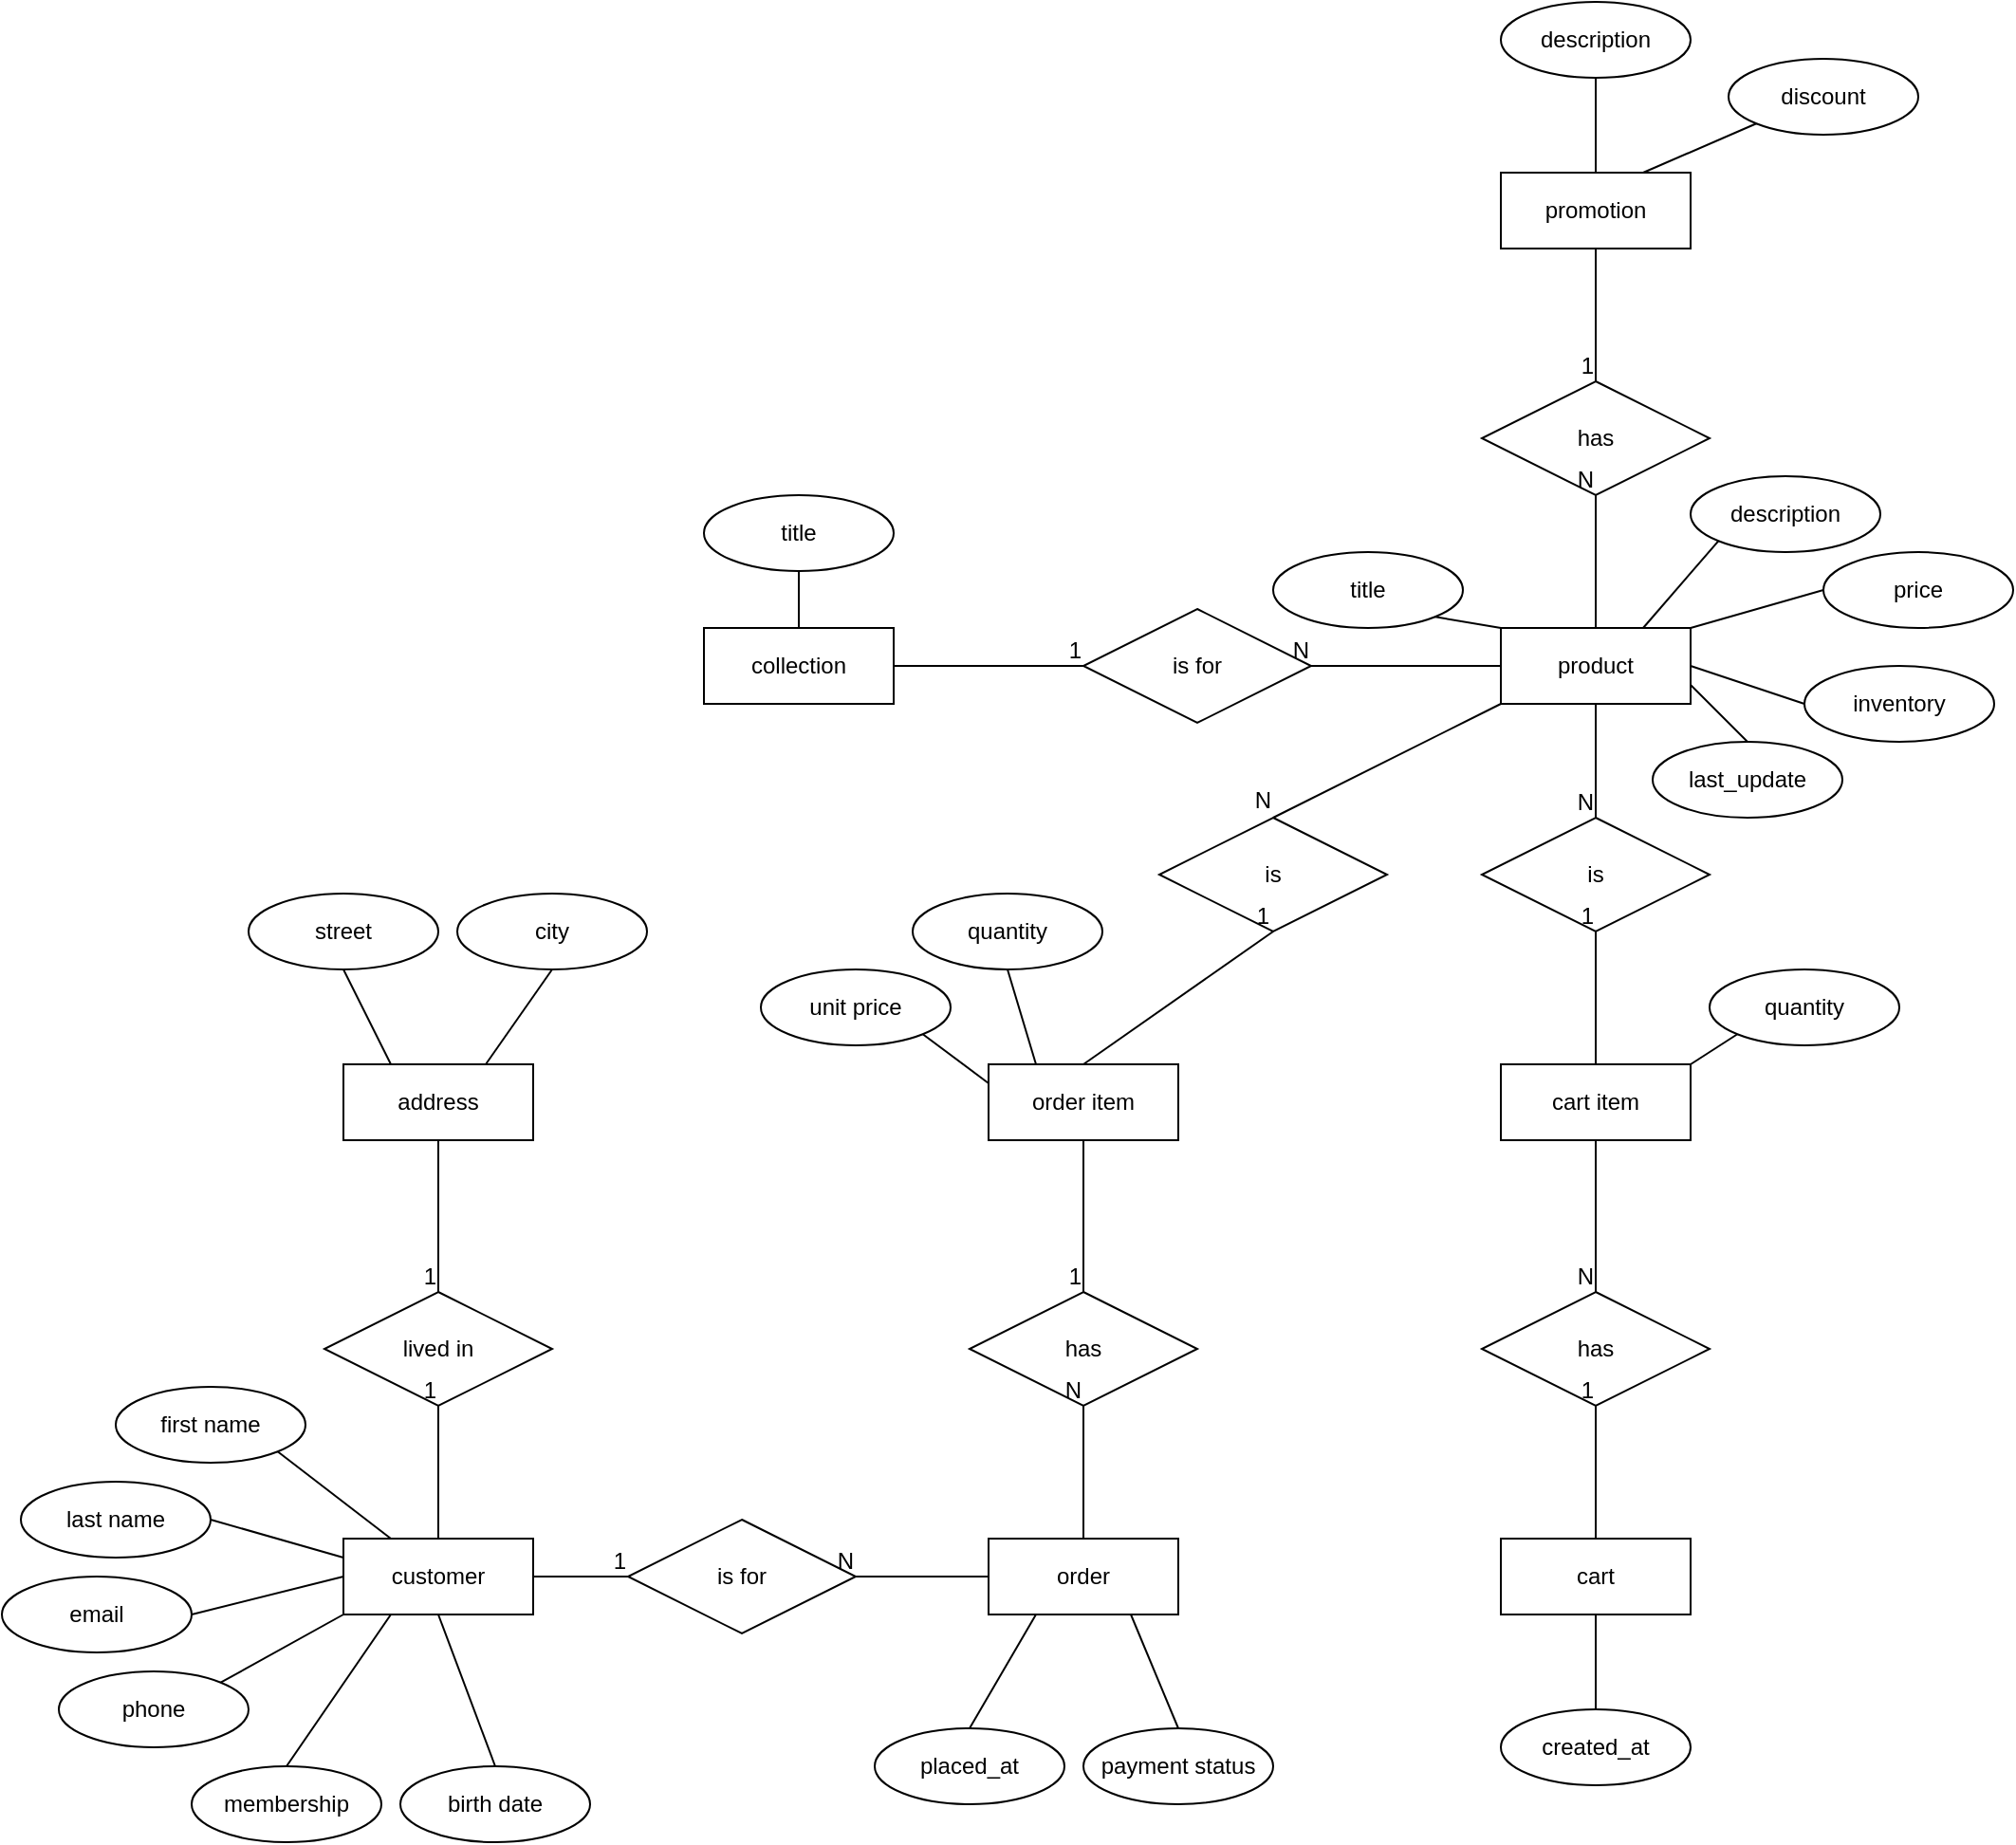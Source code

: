 <mxfile version="28.2.5">
  <diagram name="Page-1" id="uMcPfF2EsDGA6t7xpgZp">
    <mxGraphModel dx="1477" dy="1193" grid="1" gridSize="10" guides="1" tooltips="1" connect="1" arrows="1" fold="1" page="0" pageScale="1" pageWidth="1100" pageHeight="850" math="0" shadow="0">
      <root>
        <mxCell id="0" />
        <mxCell id="1" parent="0" />
        <mxCell id="tH7wvdJ0bGoqoePG1BPO-1" value="collection" style="whiteSpace=wrap;html=1;align=center;" vertex="1" parent="1">
          <mxGeometry x="-250" y="290" width="100" height="40" as="geometry" />
        </mxCell>
        <mxCell id="tH7wvdJ0bGoqoePG1BPO-2" value="product" style="whiteSpace=wrap;html=1;align=center;" vertex="1" parent="1">
          <mxGeometry x="170" y="290" width="100" height="40" as="geometry" />
        </mxCell>
        <mxCell id="tH7wvdJ0bGoqoePG1BPO-3" value="customer" style="whiteSpace=wrap;html=1;align=center;" vertex="1" parent="1">
          <mxGeometry x="-440" y="770" width="100" height="40" as="geometry" />
        </mxCell>
        <mxCell id="tH7wvdJ0bGoqoePG1BPO-4" value="order" style="whiteSpace=wrap;html=1;align=center;" vertex="1" parent="1">
          <mxGeometry x="-100" y="770" width="100" height="40" as="geometry" />
        </mxCell>
        <mxCell id="tH7wvdJ0bGoqoePG1BPO-5" value="address" style="whiteSpace=wrap;html=1;align=center;" vertex="1" parent="1">
          <mxGeometry x="-440" y="520" width="100" height="40" as="geometry" />
        </mxCell>
        <mxCell id="tH7wvdJ0bGoqoePG1BPO-6" value="cart" style="whiteSpace=wrap;html=1;align=center;" vertex="1" parent="1">
          <mxGeometry x="170" y="770" width="100" height="40" as="geometry" />
        </mxCell>
        <mxCell id="tH7wvdJ0bGoqoePG1BPO-7" value="cart item" style="whiteSpace=wrap;html=1;align=center;" vertex="1" parent="1">
          <mxGeometry x="170" y="520" width="100" height="40" as="geometry" />
        </mxCell>
        <mxCell id="tH7wvdJ0bGoqoePG1BPO-8" value="order item" style="whiteSpace=wrap;html=1;align=center;" vertex="1" parent="1">
          <mxGeometry x="-100" y="520" width="100" height="40" as="geometry" />
        </mxCell>
        <mxCell id="tH7wvdJ0bGoqoePG1BPO-9" value="title" style="ellipse;whiteSpace=wrap;html=1;align=center;" vertex="1" parent="1">
          <mxGeometry x="-250" y="220" width="100" height="40" as="geometry" />
        </mxCell>
        <mxCell id="tH7wvdJ0bGoqoePG1BPO-10" value="is for" style="shape=rhombus;perimeter=rhombusPerimeter;whiteSpace=wrap;html=1;align=center;" vertex="1" parent="1">
          <mxGeometry x="-50" y="280" width="120" height="60" as="geometry" />
        </mxCell>
        <mxCell id="tH7wvdJ0bGoqoePG1BPO-11" value="" style="endArrow=none;html=1;rounded=0;entryX=0.5;entryY=1;entryDx=0;entryDy=0;exitX=0.5;exitY=0;exitDx=0;exitDy=0;" edge="1" parent="1" source="tH7wvdJ0bGoqoePG1BPO-1" target="tH7wvdJ0bGoqoePG1BPO-9">
          <mxGeometry relative="1" as="geometry">
            <mxPoint x="-110" y="590" as="sourcePoint" />
            <mxPoint x="50" y="590" as="targetPoint" />
          </mxGeometry>
        </mxCell>
        <mxCell id="tH7wvdJ0bGoqoePG1BPO-12" value="" style="endArrow=none;html=1;rounded=0;entryX=0;entryY=0.5;entryDx=0;entryDy=0;exitX=1;exitY=0.5;exitDx=0;exitDy=0;" edge="1" parent="1" source="tH7wvdJ0bGoqoePG1BPO-1" target="tH7wvdJ0bGoqoePG1BPO-10">
          <mxGeometry relative="1" as="geometry">
            <mxPoint x="-110" y="590" as="sourcePoint" />
            <mxPoint x="50" y="590" as="targetPoint" />
          </mxGeometry>
        </mxCell>
        <mxCell id="tH7wvdJ0bGoqoePG1BPO-13" value="1" style="resizable=0;html=1;whiteSpace=wrap;align=right;verticalAlign=bottom;" connectable="0" vertex="1" parent="tH7wvdJ0bGoqoePG1BPO-12">
          <mxGeometry x="1" relative="1" as="geometry" />
        </mxCell>
        <mxCell id="tH7wvdJ0bGoqoePG1BPO-14" value="" style="endArrow=none;html=1;rounded=0;entryX=1;entryY=0.5;entryDx=0;entryDy=0;exitX=0;exitY=0.5;exitDx=0;exitDy=0;" edge="1" parent="1" source="tH7wvdJ0bGoqoePG1BPO-2" target="tH7wvdJ0bGoqoePG1BPO-10">
          <mxGeometry relative="1" as="geometry">
            <mxPoint x="-110" y="590" as="sourcePoint" />
            <mxPoint x="50" y="590" as="targetPoint" />
          </mxGeometry>
        </mxCell>
        <mxCell id="tH7wvdJ0bGoqoePG1BPO-15" value="N" style="resizable=0;html=1;whiteSpace=wrap;align=right;verticalAlign=bottom;" connectable="0" vertex="1" parent="tH7wvdJ0bGoqoePG1BPO-14">
          <mxGeometry x="1" relative="1" as="geometry" />
        </mxCell>
        <mxCell id="tH7wvdJ0bGoqoePG1BPO-16" value="title" style="ellipse;whiteSpace=wrap;html=1;align=center;" vertex="1" parent="1">
          <mxGeometry x="50" y="250" width="100" height="40" as="geometry" />
        </mxCell>
        <mxCell id="tH7wvdJ0bGoqoePG1BPO-17" value="description" style="ellipse;whiteSpace=wrap;html=1;align=center;" vertex="1" parent="1">
          <mxGeometry x="270" y="210" width="100" height="40" as="geometry" />
        </mxCell>
        <mxCell id="tH7wvdJ0bGoqoePG1BPO-18" value="price" style="ellipse;whiteSpace=wrap;html=1;align=center;" vertex="1" parent="1">
          <mxGeometry x="340" y="250" width="100" height="40" as="geometry" />
        </mxCell>
        <mxCell id="tH7wvdJ0bGoqoePG1BPO-19" value="inventory" style="ellipse;whiteSpace=wrap;html=1;align=center;" vertex="1" parent="1">
          <mxGeometry x="330" y="310" width="100" height="40" as="geometry" />
        </mxCell>
        <mxCell id="tH7wvdJ0bGoqoePG1BPO-20" value="last_update" style="ellipse;whiteSpace=wrap;html=1;align=center;" vertex="1" parent="1">
          <mxGeometry x="250" y="350" width="100" height="40" as="geometry" />
        </mxCell>
        <mxCell id="tH7wvdJ0bGoqoePG1BPO-22" value="" style="endArrow=none;html=1;rounded=0;entryX=1;entryY=1;entryDx=0;entryDy=0;exitX=0;exitY=0;exitDx=0;exitDy=0;" edge="1" parent="1" source="tH7wvdJ0bGoqoePG1BPO-2" target="tH7wvdJ0bGoqoePG1BPO-16">
          <mxGeometry relative="1" as="geometry">
            <mxPoint x="-40" y="550" as="sourcePoint" />
            <mxPoint x="120" y="550" as="targetPoint" />
          </mxGeometry>
        </mxCell>
        <mxCell id="tH7wvdJ0bGoqoePG1BPO-23" value="is" style="shape=rhombus;perimeter=rhombusPerimeter;whiteSpace=wrap;html=1;align=center;" vertex="1" parent="1">
          <mxGeometry x="160" y="390" width="120" height="60" as="geometry" />
        </mxCell>
        <mxCell id="tH7wvdJ0bGoqoePG1BPO-24" value="is" style="shape=rhombus;perimeter=rhombusPerimeter;whiteSpace=wrap;html=1;align=center;" vertex="1" parent="1">
          <mxGeometry x="-10" y="390" width="120" height="60" as="geometry" />
        </mxCell>
        <mxCell id="tH7wvdJ0bGoqoePG1BPO-25" value="has" style="shape=rhombus;perimeter=rhombusPerimeter;whiteSpace=wrap;html=1;align=center;" vertex="1" parent="1">
          <mxGeometry x="160" y="640" width="120" height="60" as="geometry" />
        </mxCell>
        <mxCell id="tH7wvdJ0bGoqoePG1BPO-27" value="" style="endArrow=none;html=1;rounded=0;entryX=0.5;entryY=1;entryDx=0;entryDy=0;exitX=0.5;exitY=0;exitDx=0;exitDy=0;" edge="1" parent="1" source="tH7wvdJ0bGoqoePG1BPO-6" target="tH7wvdJ0bGoqoePG1BPO-25">
          <mxGeometry relative="1" as="geometry">
            <mxPoint x="-40" y="600" as="sourcePoint" />
            <mxPoint x="120" y="600" as="targetPoint" />
          </mxGeometry>
        </mxCell>
        <mxCell id="tH7wvdJ0bGoqoePG1BPO-28" value="1" style="resizable=0;html=1;whiteSpace=wrap;align=right;verticalAlign=bottom;" connectable="0" vertex="1" parent="tH7wvdJ0bGoqoePG1BPO-27">
          <mxGeometry x="1" relative="1" as="geometry" />
        </mxCell>
        <mxCell id="tH7wvdJ0bGoqoePG1BPO-31" value="" style="endArrow=none;html=1;rounded=0;entryX=0.5;entryY=0;entryDx=0;entryDy=0;exitX=0.5;exitY=1;exitDx=0;exitDy=0;" edge="1" parent="1" source="tH7wvdJ0bGoqoePG1BPO-7" target="tH7wvdJ0bGoqoePG1BPO-25">
          <mxGeometry relative="1" as="geometry">
            <mxPoint x="-40" y="600" as="sourcePoint" />
            <mxPoint x="120" y="600" as="targetPoint" />
          </mxGeometry>
        </mxCell>
        <mxCell id="tH7wvdJ0bGoqoePG1BPO-32" value="N" style="resizable=0;html=1;whiteSpace=wrap;align=right;verticalAlign=bottom;" connectable="0" vertex="1" parent="tH7wvdJ0bGoqoePG1BPO-31">
          <mxGeometry x="1" relative="1" as="geometry" />
        </mxCell>
        <mxCell id="tH7wvdJ0bGoqoePG1BPO-33" value="" style="endArrow=none;html=1;rounded=0;entryX=0.5;entryY=0;entryDx=0;entryDy=0;exitX=0.5;exitY=1;exitDx=0;exitDy=0;" edge="1" parent="1" source="tH7wvdJ0bGoqoePG1BPO-2" target="tH7wvdJ0bGoqoePG1BPO-23">
          <mxGeometry relative="1" as="geometry">
            <mxPoint x="-40" y="600" as="sourcePoint" />
            <mxPoint x="120" y="600" as="targetPoint" />
          </mxGeometry>
        </mxCell>
        <mxCell id="tH7wvdJ0bGoqoePG1BPO-34" value="N" style="resizable=0;html=1;whiteSpace=wrap;align=right;verticalAlign=bottom;" connectable="0" vertex="1" parent="tH7wvdJ0bGoqoePG1BPO-33">
          <mxGeometry x="1" relative="1" as="geometry" />
        </mxCell>
        <mxCell id="tH7wvdJ0bGoqoePG1BPO-35" value="" style="endArrow=none;html=1;rounded=0;entryX=0.5;entryY=1;entryDx=0;entryDy=0;exitX=0.5;exitY=0;exitDx=0;exitDy=0;" edge="1" parent="1" source="tH7wvdJ0bGoqoePG1BPO-7" target="tH7wvdJ0bGoqoePG1BPO-23">
          <mxGeometry relative="1" as="geometry">
            <mxPoint x="-40" y="600" as="sourcePoint" />
            <mxPoint x="120" y="600" as="targetPoint" />
          </mxGeometry>
        </mxCell>
        <mxCell id="tH7wvdJ0bGoqoePG1BPO-36" value="1" style="resizable=0;html=1;whiteSpace=wrap;align=right;verticalAlign=bottom;" connectable="0" vertex="1" parent="tH7wvdJ0bGoqoePG1BPO-35">
          <mxGeometry x="1" relative="1" as="geometry" />
        </mxCell>
        <mxCell id="tH7wvdJ0bGoqoePG1BPO-38" value="has" style="shape=rhombus;perimeter=rhombusPerimeter;whiteSpace=wrap;html=1;align=center;" vertex="1" parent="1">
          <mxGeometry x="-110" y="640" width="120" height="60" as="geometry" />
        </mxCell>
        <mxCell id="tH7wvdJ0bGoqoePG1BPO-39" value="" style="endArrow=none;html=1;rounded=0;entryX=0.5;entryY=1;entryDx=0;entryDy=0;exitX=0.5;exitY=0;exitDx=0;exitDy=0;" edge="1" parent="1" source="tH7wvdJ0bGoqoePG1BPO-4" target="tH7wvdJ0bGoqoePG1BPO-38">
          <mxGeometry relative="1" as="geometry">
            <mxPoint x="-40" y="600" as="sourcePoint" />
            <mxPoint x="120" y="600" as="targetPoint" />
          </mxGeometry>
        </mxCell>
        <mxCell id="tH7wvdJ0bGoqoePG1BPO-40" value="N" style="resizable=0;html=1;whiteSpace=wrap;align=right;verticalAlign=bottom;" connectable="0" vertex="1" parent="tH7wvdJ0bGoqoePG1BPO-39">
          <mxGeometry x="1" relative="1" as="geometry" />
        </mxCell>
        <mxCell id="tH7wvdJ0bGoqoePG1BPO-41" value="" style="endArrow=none;html=1;rounded=0;entryX=0.5;entryY=0;entryDx=0;entryDy=0;exitX=0.5;exitY=1;exitDx=0;exitDy=0;" edge="1" parent="1" source="tH7wvdJ0bGoqoePG1BPO-8" target="tH7wvdJ0bGoqoePG1BPO-38">
          <mxGeometry relative="1" as="geometry">
            <mxPoint x="-40" y="600" as="sourcePoint" />
            <mxPoint x="120" y="600" as="targetPoint" />
          </mxGeometry>
        </mxCell>
        <mxCell id="tH7wvdJ0bGoqoePG1BPO-42" value="1" style="resizable=0;html=1;whiteSpace=wrap;align=right;verticalAlign=bottom;" connectable="0" vertex="1" parent="tH7wvdJ0bGoqoePG1BPO-41">
          <mxGeometry x="1" relative="1" as="geometry" />
        </mxCell>
        <mxCell id="tH7wvdJ0bGoqoePG1BPO-43" value="" style="endArrow=none;html=1;rounded=0;entryX=0.5;entryY=0;entryDx=0;entryDy=0;exitX=0;exitY=1;exitDx=0;exitDy=0;" edge="1" parent="1" source="tH7wvdJ0bGoqoePG1BPO-2" target="tH7wvdJ0bGoqoePG1BPO-24">
          <mxGeometry relative="1" as="geometry">
            <mxPoint x="-40" y="600" as="sourcePoint" />
            <mxPoint x="120" y="600" as="targetPoint" />
          </mxGeometry>
        </mxCell>
        <mxCell id="tH7wvdJ0bGoqoePG1BPO-44" value="N" style="resizable=0;html=1;whiteSpace=wrap;align=right;verticalAlign=bottom;" connectable="0" vertex="1" parent="tH7wvdJ0bGoqoePG1BPO-43">
          <mxGeometry x="1" relative="1" as="geometry" />
        </mxCell>
        <mxCell id="tH7wvdJ0bGoqoePG1BPO-45" value="" style="endArrow=none;html=1;rounded=0;entryX=0.5;entryY=1;entryDx=0;entryDy=0;exitX=0.5;exitY=0;exitDx=0;exitDy=0;" edge="1" parent="1" source="tH7wvdJ0bGoqoePG1BPO-8" target="tH7wvdJ0bGoqoePG1BPO-24">
          <mxGeometry relative="1" as="geometry">
            <mxPoint x="-40" y="600" as="sourcePoint" />
            <mxPoint x="120" y="600" as="targetPoint" />
          </mxGeometry>
        </mxCell>
        <mxCell id="tH7wvdJ0bGoqoePG1BPO-46" value="1" style="resizable=0;html=1;whiteSpace=wrap;align=right;verticalAlign=bottom;" connectable="0" vertex="1" parent="tH7wvdJ0bGoqoePG1BPO-45">
          <mxGeometry x="1" relative="1" as="geometry" />
        </mxCell>
        <mxCell id="tH7wvdJ0bGoqoePG1BPO-47" value="promotion" style="whiteSpace=wrap;html=1;align=center;" vertex="1" parent="1">
          <mxGeometry x="170" y="50" width="100" height="40" as="geometry" />
        </mxCell>
        <mxCell id="tH7wvdJ0bGoqoePG1BPO-48" value="has" style="shape=rhombus;perimeter=rhombusPerimeter;whiteSpace=wrap;html=1;align=center;" vertex="1" parent="1">
          <mxGeometry x="160" y="160" width="120" height="60" as="geometry" />
        </mxCell>
        <mxCell id="tH7wvdJ0bGoqoePG1BPO-49" value="" style="endArrow=none;html=1;rounded=0;entryX=0;entryY=1;entryDx=0;entryDy=0;exitX=0.75;exitY=0;exitDx=0;exitDy=0;" edge="1" parent="1" source="tH7wvdJ0bGoqoePG1BPO-2" target="tH7wvdJ0bGoqoePG1BPO-17">
          <mxGeometry relative="1" as="geometry">
            <mxPoint x="40" y="460" as="sourcePoint" />
            <mxPoint x="200" y="460" as="targetPoint" />
          </mxGeometry>
        </mxCell>
        <mxCell id="tH7wvdJ0bGoqoePG1BPO-50" value="" style="endArrow=none;html=1;rounded=0;entryX=0;entryY=0.5;entryDx=0;entryDy=0;exitX=1;exitY=0;exitDx=0;exitDy=0;" edge="1" parent="1" source="tH7wvdJ0bGoqoePG1BPO-2" target="tH7wvdJ0bGoqoePG1BPO-18">
          <mxGeometry relative="1" as="geometry">
            <mxPoint x="370" y="460" as="sourcePoint" />
            <mxPoint x="530" y="460" as="targetPoint" />
          </mxGeometry>
        </mxCell>
        <mxCell id="tH7wvdJ0bGoqoePG1BPO-51" value="" style="endArrow=none;html=1;rounded=0;entryX=0;entryY=0.5;entryDx=0;entryDy=0;exitX=1;exitY=0.5;exitDx=0;exitDy=0;" edge="1" parent="1" source="tH7wvdJ0bGoqoePG1BPO-2" target="tH7wvdJ0bGoqoePG1BPO-19">
          <mxGeometry relative="1" as="geometry">
            <mxPoint x="370" y="460" as="sourcePoint" />
            <mxPoint x="530" y="460" as="targetPoint" />
          </mxGeometry>
        </mxCell>
        <mxCell id="tH7wvdJ0bGoqoePG1BPO-52" value="" style="endArrow=none;html=1;rounded=0;entryX=0.5;entryY=0;entryDx=0;entryDy=0;exitX=1;exitY=0.75;exitDx=0;exitDy=0;" edge="1" parent="1" source="tH7wvdJ0bGoqoePG1BPO-2" target="tH7wvdJ0bGoqoePG1BPO-20">
          <mxGeometry relative="1" as="geometry">
            <mxPoint x="280" y="340" as="sourcePoint" />
            <mxPoint x="530" y="460" as="targetPoint" />
          </mxGeometry>
        </mxCell>
        <mxCell id="tH7wvdJ0bGoqoePG1BPO-53" value="lived in" style="shape=rhombus;perimeter=rhombusPerimeter;whiteSpace=wrap;html=1;align=center;" vertex="1" parent="1">
          <mxGeometry x="-450" y="640" width="120" height="60" as="geometry" />
        </mxCell>
        <mxCell id="tH7wvdJ0bGoqoePG1BPO-54" value="is for" style="shape=rhombus;perimeter=rhombusPerimeter;whiteSpace=wrap;html=1;align=center;" vertex="1" parent="1">
          <mxGeometry x="-290" y="760" width="120" height="60" as="geometry" />
        </mxCell>
        <mxCell id="tH7wvdJ0bGoqoePG1BPO-56" value="description" style="ellipse;whiteSpace=wrap;html=1;align=center;" vertex="1" parent="1">
          <mxGeometry x="170" y="-40" width="100" height="40" as="geometry" />
        </mxCell>
        <mxCell id="tH7wvdJ0bGoqoePG1BPO-58" value="discount" style="ellipse;whiteSpace=wrap;html=1;align=center;" vertex="1" parent="1">
          <mxGeometry x="290" y="-10" width="100" height="40" as="geometry" />
        </mxCell>
        <mxCell id="tH7wvdJ0bGoqoePG1BPO-59" value="" style="endArrow=none;html=1;rounded=0;exitX=0.5;exitY=0;exitDx=0;exitDy=0;" edge="1" parent="1" source="tH7wvdJ0bGoqoePG1BPO-47" target="tH7wvdJ0bGoqoePG1BPO-56">
          <mxGeometry relative="1" as="geometry">
            <mxPoint x="220" y="20" as="sourcePoint" />
            <mxPoint x="380" y="20" as="targetPoint" />
          </mxGeometry>
        </mxCell>
        <mxCell id="tH7wvdJ0bGoqoePG1BPO-60" value="" style="endArrow=none;html=1;rounded=0;entryX=0;entryY=1;entryDx=0;entryDy=0;exitX=0.75;exitY=0;exitDx=0;exitDy=0;" edge="1" parent="1" source="tH7wvdJ0bGoqoePG1BPO-47" target="tH7wvdJ0bGoqoePG1BPO-58">
          <mxGeometry relative="1" as="geometry">
            <mxPoint x="220" y="20" as="sourcePoint" />
            <mxPoint x="380" y="20" as="targetPoint" />
          </mxGeometry>
        </mxCell>
        <mxCell id="tH7wvdJ0bGoqoePG1BPO-61" value="" style="endArrow=none;html=1;rounded=0;entryX=0.5;entryY=0;entryDx=0;entryDy=0;exitX=0.5;exitY=1;exitDx=0;exitDy=0;" edge="1" parent="1" source="tH7wvdJ0bGoqoePG1BPO-47" target="tH7wvdJ0bGoqoePG1BPO-48">
          <mxGeometry relative="1" as="geometry">
            <mxPoint x="140" y="200" as="sourcePoint" />
            <mxPoint x="300" y="200" as="targetPoint" />
          </mxGeometry>
        </mxCell>
        <mxCell id="tH7wvdJ0bGoqoePG1BPO-62" value="1" style="resizable=0;html=1;whiteSpace=wrap;align=right;verticalAlign=bottom;" connectable="0" vertex="1" parent="tH7wvdJ0bGoqoePG1BPO-61">
          <mxGeometry x="1" relative="1" as="geometry" />
        </mxCell>
        <mxCell id="tH7wvdJ0bGoqoePG1BPO-63" value="" style="endArrow=none;html=1;rounded=0;entryX=0.5;entryY=1;entryDx=0;entryDy=0;exitX=0.5;exitY=0;exitDx=0;exitDy=0;" edge="1" parent="1" source="tH7wvdJ0bGoqoePG1BPO-2" target="tH7wvdJ0bGoqoePG1BPO-48">
          <mxGeometry relative="1" as="geometry">
            <mxPoint x="140" y="200" as="sourcePoint" />
            <mxPoint x="300" y="200" as="targetPoint" />
          </mxGeometry>
        </mxCell>
        <mxCell id="tH7wvdJ0bGoqoePG1BPO-64" value="N" style="resizable=0;html=1;whiteSpace=wrap;align=right;verticalAlign=bottom;" connectable="0" vertex="1" parent="tH7wvdJ0bGoqoePG1BPO-63">
          <mxGeometry x="1" relative="1" as="geometry" />
        </mxCell>
        <mxCell id="tH7wvdJ0bGoqoePG1BPO-65" value="first name" style="ellipse;whiteSpace=wrap;html=1;align=center;" vertex="1" parent="1">
          <mxGeometry x="-560" y="690" width="100" height="40" as="geometry" />
        </mxCell>
        <mxCell id="tH7wvdJ0bGoqoePG1BPO-66" value="last name" style="ellipse;whiteSpace=wrap;html=1;align=center;" vertex="1" parent="1">
          <mxGeometry x="-610" y="740" width="100" height="40" as="geometry" />
        </mxCell>
        <mxCell id="tH7wvdJ0bGoqoePG1BPO-68" value="email" style="ellipse;whiteSpace=wrap;html=1;align=center;" vertex="1" parent="1">
          <mxGeometry x="-620" y="790" width="100" height="40" as="geometry" />
        </mxCell>
        <mxCell id="tH7wvdJ0bGoqoePG1BPO-69" value="phone" style="ellipse;whiteSpace=wrap;html=1;align=center;" vertex="1" parent="1">
          <mxGeometry x="-590" y="840" width="100" height="40" as="geometry" />
        </mxCell>
        <mxCell id="tH7wvdJ0bGoqoePG1BPO-70" value="birth date" style="ellipse;whiteSpace=wrap;html=1;align=center;" vertex="1" parent="1">
          <mxGeometry x="-410" y="890" width="100" height="40" as="geometry" />
        </mxCell>
        <mxCell id="tH7wvdJ0bGoqoePG1BPO-71" value="membership" style="ellipse;whiteSpace=wrap;html=1;align=center;" vertex="1" parent="1">
          <mxGeometry x="-520" y="890" width="100" height="40" as="geometry" />
        </mxCell>
        <mxCell id="tH7wvdJ0bGoqoePG1BPO-73" value="" style="endArrow=none;html=1;rounded=0;entryX=1;entryY=1;entryDx=0;entryDy=0;exitX=0.25;exitY=0;exitDx=0;exitDy=0;" edge="1" parent="1" source="tH7wvdJ0bGoqoePG1BPO-3" target="tH7wvdJ0bGoqoePG1BPO-65">
          <mxGeometry relative="1" as="geometry">
            <mxPoint x="-520" y="830" as="sourcePoint" />
            <mxPoint x="-360" y="830" as="targetPoint" />
          </mxGeometry>
        </mxCell>
        <mxCell id="tH7wvdJ0bGoqoePG1BPO-74" value="" style="endArrow=none;html=1;rounded=0;exitX=1;exitY=0.5;exitDx=0;exitDy=0;entryX=0;entryY=0.25;entryDx=0;entryDy=0;" edge="1" parent="1" source="tH7wvdJ0bGoqoePG1BPO-66" target="tH7wvdJ0bGoqoePG1BPO-3">
          <mxGeometry relative="1" as="geometry">
            <mxPoint x="-520" y="830" as="sourcePoint" />
            <mxPoint x="-360" y="830" as="targetPoint" />
          </mxGeometry>
        </mxCell>
        <mxCell id="tH7wvdJ0bGoqoePG1BPO-75" value="" style="endArrow=none;html=1;rounded=0;exitX=1;exitY=0.5;exitDx=0;exitDy=0;entryX=0;entryY=0.5;entryDx=0;entryDy=0;" edge="1" parent="1" source="tH7wvdJ0bGoqoePG1BPO-68" target="tH7wvdJ0bGoqoePG1BPO-3">
          <mxGeometry relative="1" as="geometry">
            <mxPoint x="-520" y="830" as="sourcePoint" />
            <mxPoint x="-360" y="830" as="targetPoint" />
          </mxGeometry>
        </mxCell>
        <mxCell id="tH7wvdJ0bGoqoePG1BPO-76" value="" style="endArrow=none;html=1;rounded=0;exitX=1;exitY=0;exitDx=0;exitDy=0;entryX=0;entryY=1;entryDx=0;entryDy=0;" edge="1" parent="1" source="tH7wvdJ0bGoqoePG1BPO-69" target="tH7wvdJ0bGoqoePG1BPO-3">
          <mxGeometry relative="1" as="geometry">
            <mxPoint x="-520" y="830" as="sourcePoint" />
            <mxPoint x="-360" y="830" as="targetPoint" />
          </mxGeometry>
        </mxCell>
        <mxCell id="tH7wvdJ0bGoqoePG1BPO-77" value="" style="endArrow=none;html=1;rounded=0;entryX=0.5;entryY=0;entryDx=0;entryDy=0;exitX=0.25;exitY=1;exitDx=0;exitDy=0;" edge="1" parent="1" source="tH7wvdJ0bGoqoePG1BPO-3" target="tH7wvdJ0bGoqoePG1BPO-71">
          <mxGeometry relative="1" as="geometry">
            <mxPoint x="-520" y="830" as="sourcePoint" />
            <mxPoint x="-360" y="830" as="targetPoint" />
          </mxGeometry>
        </mxCell>
        <mxCell id="tH7wvdJ0bGoqoePG1BPO-78" value="" style="endArrow=none;html=1;rounded=0;entryX=0.5;entryY=0;entryDx=0;entryDy=0;exitX=0.5;exitY=1;exitDx=0;exitDy=0;" edge="1" parent="1" source="tH7wvdJ0bGoqoePG1BPO-3" target="tH7wvdJ0bGoqoePG1BPO-70">
          <mxGeometry relative="1" as="geometry">
            <mxPoint x="-520" y="830" as="sourcePoint" />
            <mxPoint x="-360" y="830" as="targetPoint" />
          </mxGeometry>
        </mxCell>
        <mxCell id="tH7wvdJ0bGoqoePG1BPO-79" value="payment status" style="ellipse;whiteSpace=wrap;html=1;align=center;" vertex="1" parent="1">
          <mxGeometry x="-50" y="870" width="100" height="40" as="geometry" />
        </mxCell>
        <mxCell id="tH7wvdJ0bGoqoePG1BPO-80" value="placed_at" style="ellipse;whiteSpace=wrap;html=1;align=center;" vertex="1" parent="1">
          <mxGeometry x="-160" y="870" width="100" height="40" as="geometry" />
        </mxCell>
        <mxCell id="tH7wvdJ0bGoqoePG1BPO-82" value="" style="endArrow=none;html=1;rounded=0;entryX=0.5;entryY=0;entryDx=0;entryDy=0;exitX=0.25;exitY=1;exitDx=0;exitDy=0;" edge="1" parent="1" source="tH7wvdJ0bGoqoePG1BPO-4" target="tH7wvdJ0bGoqoePG1BPO-80">
          <mxGeometry relative="1" as="geometry">
            <mxPoint x="-160" y="830" as="sourcePoint" />
            <mxPoint y="830" as="targetPoint" />
          </mxGeometry>
        </mxCell>
        <mxCell id="tH7wvdJ0bGoqoePG1BPO-83" value="" style="endArrow=none;html=1;rounded=0;entryX=0.5;entryY=0;entryDx=0;entryDy=0;exitX=0.75;exitY=1;exitDx=0;exitDy=0;" edge="1" parent="1" source="tH7wvdJ0bGoqoePG1BPO-4" target="tH7wvdJ0bGoqoePG1BPO-79">
          <mxGeometry relative="1" as="geometry">
            <mxPoint x="-160" y="830" as="sourcePoint" />
            <mxPoint y="830" as="targetPoint" />
          </mxGeometry>
        </mxCell>
        <mxCell id="tH7wvdJ0bGoqoePG1BPO-84" value="" style="endArrow=none;html=1;rounded=0;entryX=0;entryY=0.5;entryDx=0;entryDy=0;exitX=1;exitY=0.5;exitDx=0;exitDy=0;" edge="1" parent="1" source="tH7wvdJ0bGoqoePG1BPO-3" target="tH7wvdJ0bGoqoePG1BPO-54">
          <mxGeometry relative="1" as="geometry">
            <mxPoint x="-160" y="830" as="sourcePoint" />
            <mxPoint y="830" as="targetPoint" />
          </mxGeometry>
        </mxCell>
        <mxCell id="tH7wvdJ0bGoqoePG1BPO-85" value="1" style="resizable=0;html=1;whiteSpace=wrap;align=right;verticalAlign=bottom;" connectable="0" vertex="1" parent="tH7wvdJ0bGoqoePG1BPO-84">
          <mxGeometry x="1" relative="1" as="geometry" />
        </mxCell>
        <mxCell id="tH7wvdJ0bGoqoePG1BPO-86" value="" style="endArrow=none;html=1;rounded=0;entryX=1;entryY=0.5;entryDx=0;entryDy=0;exitX=0;exitY=0.5;exitDx=0;exitDy=0;" edge="1" parent="1" source="tH7wvdJ0bGoqoePG1BPO-4" target="tH7wvdJ0bGoqoePG1BPO-54">
          <mxGeometry relative="1" as="geometry">
            <mxPoint x="-160" y="830" as="sourcePoint" />
            <mxPoint y="830" as="targetPoint" />
          </mxGeometry>
        </mxCell>
        <mxCell id="tH7wvdJ0bGoqoePG1BPO-87" value="N" style="resizable=0;html=1;whiteSpace=wrap;align=right;verticalAlign=bottom;" connectable="0" vertex="1" parent="tH7wvdJ0bGoqoePG1BPO-86">
          <mxGeometry x="1" relative="1" as="geometry" />
        </mxCell>
        <mxCell id="tH7wvdJ0bGoqoePG1BPO-88" value="street" style="ellipse;whiteSpace=wrap;html=1;align=center;" vertex="1" parent="1">
          <mxGeometry x="-490" y="430" width="100" height="40" as="geometry" />
        </mxCell>
        <mxCell id="tH7wvdJ0bGoqoePG1BPO-89" value="city" style="ellipse;whiteSpace=wrap;html=1;align=center;" vertex="1" parent="1">
          <mxGeometry x="-380" y="430" width="100" height="40" as="geometry" />
        </mxCell>
        <mxCell id="tH7wvdJ0bGoqoePG1BPO-90" value="" style="endArrow=none;html=1;rounded=0;exitX=0.5;exitY=1;exitDx=0;exitDy=0;entryX=0.25;entryY=0;entryDx=0;entryDy=0;" edge="1" parent="1" source="tH7wvdJ0bGoqoePG1BPO-88" target="tH7wvdJ0bGoqoePG1BPO-5">
          <mxGeometry relative="1" as="geometry">
            <mxPoint x="-270" y="730" as="sourcePoint" />
            <mxPoint x="-110" y="730" as="targetPoint" />
          </mxGeometry>
        </mxCell>
        <mxCell id="tH7wvdJ0bGoqoePG1BPO-91" value="" style="endArrow=none;html=1;rounded=0;entryX=0.5;entryY=1;entryDx=0;entryDy=0;exitX=0.75;exitY=0;exitDx=0;exitDy=0;" edge="1" parent="1" source="tH7wvdJ0bGoqoePG1BPO-5" target="tH7wvdJ0bGoqoePG1BPO-89">
          <mxGeometry relative="1" as="geometry">
            <mxPoint x="-270" y="730" as="sourcePoint" />
            <mxPoint x="-110" y="730" as="targetPoint" />
          </mxGeometry>
        </mxCell>
        <mxCell id="tH7wvdJ0bGoqoePG1BPO-92" value="" style="endArrow=none;html=1;rounded=0;entryX=0.5;entryY=0;entryDx=0;entryDy=0;exitX=0.5;exitY=1;exitDx=0;exitDy=0;" edge="1" parent="1" source="tH7wvdJ0bGoqoePG1BPO-5" target="tH7wvdJ0bGoqoePG1BPO-53">
          <mxGeometry relative="1" as="geometry">
            <mxPoint x="-270" y="730" as="sourcePoint" />
            <mxPoint x="-110" y="730" as="targetPoint" />
          </mxGeometry>
        </mxCell>
        <mxCell id="tH7wvdJ0bGoqoePG1BPO-93" value="1" style="resizable=0;html=1;whiteSpace=wrap;align=right;verticalAlign=bottom;" connectable="0" vertex="1" parent="tH7wvdJ0bGoqoePG1BPO-92">
          <mxGeometry x="1" relative="1" as="geometry" />
        </mxCell>
        <mxCell id="tH7wvdJ0bGoqoePG1BPO-94" value="" style="endArrow=none;html=1;rounded=0;entryX=0.5;entryY=1;entryDx=0;entryDy=0;exitX=0.5;exitY=0;exitDx=0;exitDy=0;" edge="1" parent="1" source="tH7wvdJ0bGoqoePG1BPO-3" target="tH7wvdJ0bGoqoePG1BPO-53">
          <mxGeometry relative="1" as="geometry">
            <mxPoint x="-270" y="730" as="sourcePoint" />
            <mxPoint x="-110" y="730" as="targetPoint" />
          </mxGeometry>
        </mxCell>
        <mxCell id="tH7wvdJ0bGoqoePG1BPO-95" value="1" style="resizable=0;html=1;whiteSpace=wrap;align=right;verticalAlign=bottom;" connectable="0" vertex="1" parent="tH7wvdJ0bGoqoePG1BPO-94">
          <mxGeometry x="1" relative="1" as="geometry" />
        </mxCell>
        <mxCell id="tH7wvdJ0bGoqoePG1BPO-96" value="created_at" style="ellipse;whiteSpace=wrap;html=1;align=center;" vertex="1" parent="1">
          <mxGeometry x="170" y="860" width="100" height="40" as="geometry" />
        </mxCell>
        <mxCell id="tH7wvdJ0bGoqoePG1BPO-97" value="" style="endArrow=none;html=1;rounded=0;entryX=0.5;entryY=0;entryDx=0;entryDy=0;exitX=0.5;exitY=1;exitDx=0;exitDy=0;" edge="1" parent="1" source="tH7wvdJ0bGoqoePG1BPO-6" target="tH7wvdJ0bGoqoePG1BPO-96">
          <mxGeometry relative="1" as="geometry">
            <mxPoint x="-40" y="620" as="sourcePoint" />
            <mxPoint x="120" y="620" as="targetPoint" />
          </mxGeometry>
        </mxCell>
        <mxCell id="tH7wvdJ0bGoqoePG1BPO-98" value="quantity" style="ellipse;whiteSpace=wrap;html=1;align=center;" vertex="1" parent="1">
          <mxGeometry x="280" y="470" width="100" height="40" as="geometry" />
        </mxCell>
        <mxCell id="tH7wvdJ0bGoqoePG1BPO-99" value="" style="endArrow=none;html=1;rounded=0;entryX=0;entryY=1;entryDx=0;entryDy=0;exitX=1;exitY=0;exitDx=0;exitDy=0;" edge="1" parent="1" source="tH7wvdJ0bGoqoePG1BPO-7" target="tH7wvdJ0bGoqoePG1BPO-98">
          <mxGeometry relative="1" as="geometry">
            <mxPoint x="50" y="620" as="sourcePoint" />
            <mxPoint x="210" y="620" as="targetPoint" />
          </mxGeometry>
        </mxCell>
        <mxCell id="tH7wvdJ0bGoqoePG1BPO-101" value="unit price" style="ellipse;whiteSpace=wrap;html=1;align=center;" vertex="1" parent="1">
          <mxGeometry x="-220" y="470" width="100" height="40" as="geometry" />
        </mxCell>
        <mxCell id="tH7wvdJ0bGoqoePG1BPO-102" value="quantity" style="ellipse;whiteSpace=wrap;html=1;align=center;" vertex="1" parent="1">
          <mxGeometry x="-140" y="430" width="100" height="40" as="geometry" />
        </mxCell>
        <mxCell id="tH7wvdJ0bGoqoePG1BPO-103" value="" style="endArrow=none;html=1;rounded=0;exitX=0.5;exitY=1;exitDx=0;exitDy=0;entryX=0.25;entryY=0;entryDx=0;entryDy=0;" edge="1" parent="1" source="tH7wvdJ0bGoqoePG1BPO-102" target="tH7wvdJ0bGoqoePG1BPO-8">
          <mxGeometry relative="1" as="geometry">
            <mxPoint x="-100" y="620" as="sourcePoint" />
            <mxPoint x="60" y="620" as="targetPoint" />
          </mxGeometry>
        </mxCell>
        <mxCell id="tH7wvdJ0bGoqoePG1BPO-104" value="" style="endArrow=none;html=1;rounded=0;exitX=1;exitY=1;exitDx=0;exitDy=0;entryX=0;entryY=0.25;entryDx=0;entryDy=0;" edge="1" parent="1" source="tH7wvdJ0bGoqoePG1BPO-101" target="tH7wvdJ0bGoqoePG1BPO-8">
          <mxGeometry relative="1" as="geometry">
            <mxPoint x="-100" y="620" as="sourcePoint" />
            <mxPoint x="60" y="620" as="targetPoint" />
          </mxGeometry>
        </mxCell>
      </root>
    </mxGraphModel>
  </diagram>
</mxfile>
